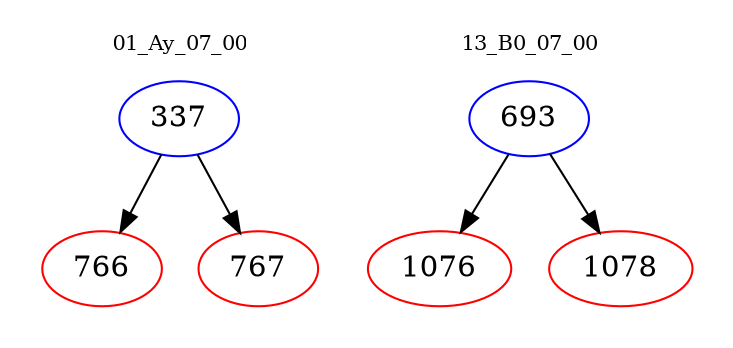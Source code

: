 digraph{
subgraph cluster_0 {
color = white
label = "01_Ay_07_00";
fontsize=10;
T0_337 [label="337", color="blue"]
T0_337 -> T0_766 [color="black"]
T0_766 [label="766", color="red"]
T0_337 -> T0_767 [color="black"]
T0_767 [label="767", color="red"]
}
subgraph cluster_1 {
color = white
label = "13_B0_07_00";
fontsize=10;
T1_693 [label="693", color="blue"]
T1_693 -> T1_1076 [color="black"]
T1_1076 [label="1076", color="red"]
T1_693 -> T1_1078 [color="black"]
T1_1078 [label="1078", color="red"]
}
}
